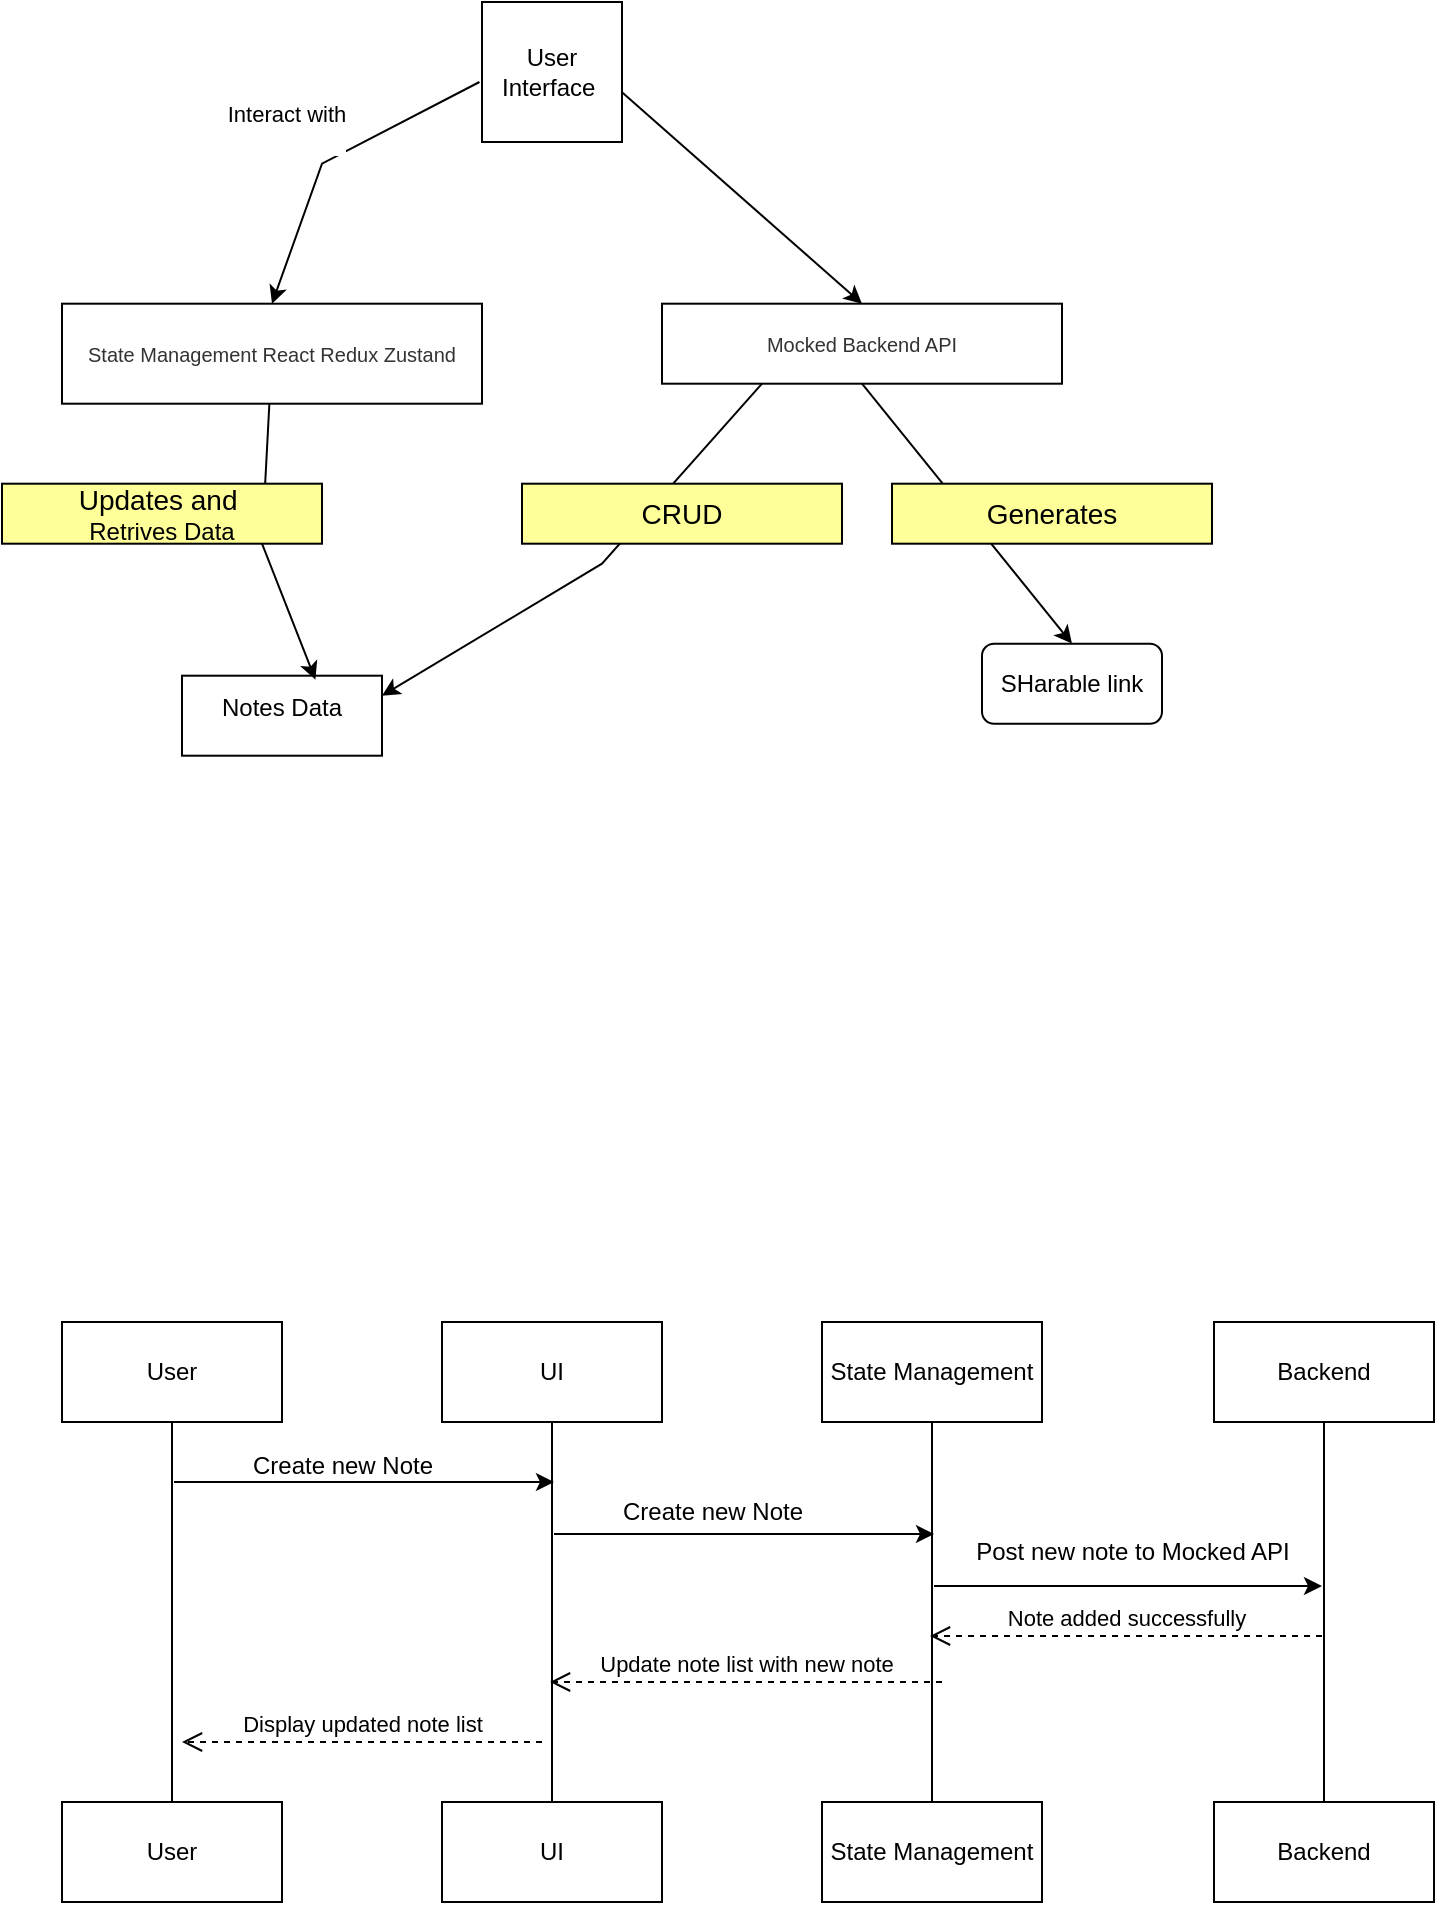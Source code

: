 <mxfile version="24.6.4" type="github">
  <diagram name="Page-1" id="jFwUz_cW1wkvrbOu4nMs">
    <mxGraphModel dx="3704" dy="1153" grid="1" gridSize="10" guides="1" tooltips="1" connect="1" arrows="1" fold="1" page="1" pageScale="1" pageWidth="850" pageHeight="1100" math="0" shadow="0">
      <root>
        <mxCell id="0" />
        <mxCell id="1" parent="0" />
        <mxCell id="k0v3itlqOyjzF6zA9ZU_-8" value="User Interface&amp;nbsp;" style="whiteSpace=wrap;html=1;aspect=fixed;" vertex="1" parent="1">
          <mxGeometry x="-1440" y="10" width="70" height="70" as="geometry" />
        </mxCell>
        <mxCell id="k0v3itlqOyjzF6zA9ZU_-10" value="" style="endArrow=classic;html=1;rounded=0;exitX=-0.018;exitY=0.845;exitDx=0;exitDy=0;exitPerimeter=0;entryX=0.5;entryY=0;entryDx=0;entryDy=0;" edge="1" parent="1" target="k0v3itlqOyjzF6zA9ZU_-15">
          <mxGeometry width="50" height="50" relative="1" as="geometry">
            <mxPoint x="-1441.26" y="50.0" as="sourcePoint" />
            <mxPoint x="-1644.8" y="79.89" as="targetPoint" />
            <Array as="points">
              <mxPoint x="-1520" y="90.85" />
            </Array>
          </mxGeometry>
        </mxCell>
        <mxCell id="k0v3itlqOyjzF6zA9ZU_-11" value="Interact with&lt;div&gt;&lt;br&gt;&lt;/div&gt;" style="edgeLabel;html=1;align=center;verticalAlign=middle;resizable=0;points=[];" vertex="1" connectable="0" parent="k0v3itlqOyjzF6zA9ZU_-10">
          <mxGeometry x="-0.12" relative="1" as="geometry">
            <mxPoint x="-34" y="-10" as="offset" />
          </mxGeometry>
        </mxCell>
        <mxCell id="k0v3itlqOyjzF6zA9ZU_-15" value="&lt;span style=&quot;color: rgb(51, 51, 51); font-family: Arial; font-size: 10px; text-wrap: nowrap; background-color: rgb(255, 255, 255);&quot;&gt;State Management React Redux Zustand&lt;/span&gt;" style="rounded=0;whiteSpace=wrap;html=1;" vertex="1" parent="1">
          <mxGeometry x="-1650" y="160.85" width="210" height="50" as="geometry" />
        </mxCell>
        <mxCell id="k0v3itlqOyjzF6zA9ZU_-16" value="&lt;font face=&quot;Arial&quot; color=&quot;#333333&quot;&gt;&lt;span style=&quot;font-size: 10px; text-wrap: nowrap; background-color: rgb(255, 255, 255);&quot;&gt;Mocked Backend API&lt;/span&gt;&lt;/font&gt;" style="rounded=0;whiteSpace=wrap;html=1;" vertex="1" parent="1">
          <mxGeometry x="-1350" y="160.85" width="200" height="40" as="geometry" />
        </mxCell>
        <mxCell id="k0v3itlqOyjzF6zA9ZU_-17" value="" style="endArrow=classic;html=1;rounded=0;entryX=0.5;entryY=0;entryDx=0;entryDy=0;exitX=1;exitY=0.918;exitDx=0;exitDy=0;exitPerimeter=0;" edge="1" parent="1" target="k0v3itlqOyjzF6zA9ZU_-16">
          <mxGeometry width="50" height="50" relative="1" as="geometry">
            <mxPoint x="-1370" y="55.11" as="sourcePoint" />
            <mxPoint x="-1220" y="-19.15" as="targetPoint" />
          </mxGeometry>
        </mxCell>
        <mxCell id="k0v3itlqOyjzF6zA9ZU_-18" value="Notes Data&lt;div&gt;&lt;br&gt;&lt;/div&gt;" style="rounded=0;whiteSpace=wrap;html=1;align=center;verticalAlign=bottom;" vertex="1" parent="1">
          <mxGeometry x="-1590" y="346.85" width="100" height="40" as="geometry" />
        </mxCell>
        <mxCell id="k0v3itlqOyjzF6zA9ZU_-19" value="" style="endArrow=classic;html=1;rounded=0;entryX=1;entryY=0.25;entryDx=0;entryDy=0;exitX=0.25;exitY=1;exitDx=0;exitDy=0;" edge="1" parent="1" source="k0v3itlqOyjzF6zA9ZU_-16" target="k0v3itlqOyjzF6zA9ZU_-18">
          <mxGeometry width="50" height="50" relative="1" as="geometry">
            <mxPoint x="-1380" y="250.85" as="sourcePoint" />
            <mxPoint x="-1275" y="339.85" as="targetPoint" />
            <Array as="points">
              <mxPoint x="-1380" y="290.85" />
            </Array>
          </mxGeometry>
        </mxCell>
        <mxCell id="k0v3itlqOyjzF6zA9ZU_-20" value="" style="endArrow=classic;html=1;rounded=0;entryX=0.667;entryY=0.05;entryDx=0;entryDy=0;entryPerimeter=0;" edge="1" parent="1" source="k0v3itlqOyjzF6zA9ZU_-15" target="k0v3itlqOyjzF6zA9ZU_-18">
          <mxGeometry width="50" height="50" relative="1" as="geometry">
            <mxPoint x="-1600" y="270.85" as="sourcePoint" />
            <mxPoint x="-1550" y="220.85" as="targetPoint" />
            <Array as="points">
              <mxPoint x="-1550" y="280.85" />
            </Array>
          </mxGeometry>
        </mxCell>
        <mxCell id="k0v3itlqOyjzF6zA9ZU_-22" value="&lt;div&gt;&lt;br&gt;&lt;/div&gt;" style="edgeLabel;html=1;align=center;verticalAlign=middle;resizable=0;points=[];" vertex="1" connectable="0" parent="1">
          <mxGeometry x="-1564.998" y="280.85" as="geometry">
            <mxPoint x="257" y="18" as="offset" />
          </mxGeometry>
        </mxCell>
        <mxCell id="k0v3itlqOyjzF6zA9ZU_-23" value="SHarable link" style="rounded=1;whiteSpace=wrap;html=1;" vertex="1" parent="1">
          <mxGeometry x="-1190" y="330.85" width="90" height="40" as="geometry" />
        </mxCell>
        <mxCell id="k0v3itlqOyjzF6zA9ZU_-30" value="" style="endArrow=classic;html=1;rounded=0;exitX=0.5;exitY=1;exitDx=0;exitDy=0;entryX=0.5;entryY=0;entryDx=0;entryDy=0;" edge="1" parent="1" source="k0v3itlqOyjzF6zA9ZU_-16" target="k0v3itlqOyjzF6zA9ZU_-23">
          <mxGeometry width="50" height="50" relative="1" as="geometry">
            <mxPoint x="-1230" y="270.85" as="sourcePoint" />
            <mxPoint x="-1220" y="315.85" as="targetPoint" />
          </mxGeometry>
        </mxCell>
        <mxCell id="k0v3itlqOyjzF6zA9ZU_-34" value="User" style="html=1;whiteSpace=wrap;" vertex="1" parent="1">
          <mxGeometry x="-1650" y="670" width="110" height="50" as="geometry" />
        </mxCell>
        <mxCell id="k0v3itlqOyjzF6zA9ZU_-38" value="User" style="html=1;whiteSpace=wrap;" vertex="1" parent="1">
          <mxGeometry x="-1650" y="910" width="110" height="50" as="geometry" />
        </mxCell>
        <mxCell id="k0v3itlqOyjzF6zA9ZU_-43" value="" style="endArrow=none;html=1;rounded=0;entryX=0.5;entryY=1;entryDx=0;entryDy=0;exitX=0.5;exitY=0;exitDx=0;exitDy=0;" edge="1" parent="1" source="k0v3itlqOyjzF6zA9ZU_-38" target="k0v3itlqOyjzF6zA9ZU_-34">
          <mxGeometry width="50" height="50" relative="1" as="geometry">
            <mxPoint x="-1630" y="860" as="sourcePoint" />
            <mxPoint x="-1580" y="810" as="targetPoint" />
          </mxGeometry>
        </mxCell>
        <mxCell id="k0v3itlqOyjzF6zA9ZU_-48" value="UI" style="html=1;whiteSpace=wrap;" vertex="1" parent="1">
          <mxGeometry x="-1460" y="670" width="110" height="50" as="geometry" />
        </mxCell>
        <mxCell id="k0v3itlqOyjzF6zA9ZU_-49" value="UI" style="html=1;whiteSpace=wrap;" vertex="1" parent="1">
          <mxGeometry x="-1460" y="910" width="110" height="50" as="geometry" />
        </mxCell>
        <mxCell id="k0v3itlqOyjzF6zA9ZU_-50" value="" style="endArrow=none;html=1;rounded=0;entryX=0.5;entryY=1;entryDx=0;entryDy=0;exitX=0.5;exitY=0;exitDx=0;exitDy=0;" edge="1" parent="1" source="k0v3itlqOyjzF6zA9ZU_-49" target="k0v3itlqOyjzF6zA9ZU_-48">
          <mxGeometry width="50" height="50" relative="1" as="geometry">
            <mxPoint x="-1440" y="860" as="sourcePoint" />
            <mxPoint x="-1390" y="810" as="targetPoint" />
          </mxGeometry>
        </mxCell>
        <mxCell id="k0v3itlqOyjzF6zA9ZU_-51" value="" style="endArrow=classic;html=1;rounded=0;" edge="1" parent="1">
          <mxGeometry width="50" height="50" relative="1" as="geometry">
            <mxPoint x="-1594" y="750" as="sourcePoint" />
            <mxPoint x="-1404" y="750" as="targetPoint" />
          </mxGeometry>
        </mxCell>
        <mxCell id="k0v3itlqOyjzF6zA9ZU_-52" value="Display updated note list" style="html=1;verticalAlign=bottom;endArrow=open;dashed=1;endSize=8;curved=0;rounded=0;" edge="1" parent="1">
          <mxGeometry relative="1" as="geometry">
            <mxPoint x="-1410" y="880" as="sourcePoint" />
            <mxPoint x="-1590" y="880" as="targetPoint" />
          </mxGeometry>
        </mxCell>
        <mxCell id="k0v3itlqOyjzF6zA9ZU_-53" value="State Management" style="html=1;whiteSpace=wrap;" vertex="1" parent="1">
          <mxGeometry x="-1270" y="670" width="110" height="50" as="geometry" />
        </mxCell>
        <mxCell id="k0v3itlqOyjzF6zA9ZU_-54" value="State Management" style="html=1;whiteSpace=wrap;" vertex="1" parent="1">
          <mxGeometry x="-1270" y="910" width="110" height="50" as="geometry" />
        </mxCell>
        <mxCell id="k0v3itlqOyjzF6zA9ZU_-55" value="" style="endArrow=none;html=1;rounded=0;entryX=0.5;entryY=1;entryDx=0;entryDy=0;exitX=0.5;exitY=0;exitDx=0;exitDy=0;" edge="1" parent="1" source="k0v3itlqOyjzF6zA9ZU_-54" target="k0v3itlqOyjzF6zA9ZU_-53">
          <mxGeometry width="50" height="50" relative="1" as="geometry">
            <mxPoint x="-1250" y="860" as="sourcePoint" />
            <mxPoint x="-1200" y="810" as="targetPoint" />
          </mxGeometry>
        </mxCell>
        <mxCell id="k0v3itlqOyjzF6zA9ZU_-58" value="" style="endArrow=classic;html=1;rounded=0;" edge="1" parent="1">
          <mxGeometry width="50" height="50" relative="1" as="geometry">
            <mxPoint x="-1404" y="776" as="sourcePoint" />
            <mxPoint x="-1214" y="776" as="targetPoint" />
          </mxGeometry>
        </mxCell>
        <mxCell id="k0v3itlqOyjzF6zA9ZU_-59" value="Update note list with new note" style="html=1;verticalAlign=bottom;endArrow=open;dashed=1;endSize=8;curved=0;rounded=0;" edge="1" parent="1">
          <mxGeometry relative="1" as="geometry">
            <mxPoint x="-1210" y="850" as="sourcePoint" />
            <mxPoint x="-1406" y="850" as="targetPoint" />
          </mxGeometry>
        </mxCell>
        <mxCell id="k0v3itlqOyjzF6zA9ZU_-61" value="Backend" style="html=1;whiteSpace=wrap;" vertex="1" parent="1">
          <mxGeometry x="-1074" y="670" width="110" height="50" as="geometry" />
        </mxCell>
        <mxCell id="k0v3itlqOyjzF6zA9ZU_-62" value="Backend" style="html=1;whiteSpace=wrap;" vertex="1" parent="1">
          <mxGeometry x="-1074" y="910" width="110" height="50" as="geometry" />
        </mxCell>
        <mxCell id="k0v3itlqOyjzF6zA9ZU_-63" value="" style="endArrow=none;html=1;rounded=0;entryX=0.5;entryY=1;entryDx=0;entryDy=0;exitX=0.5;exitY=0;exitDx=0;exitDy=0;" edge="1" parent="1" source="k0v3itlqOyjzF6zA9ZU_-62" target="k0v3itlqOyjzF6zA9ZU_-61">
          <mxGeometry width="50" height="50" relative="1" as="geometry">
            <mxPoint x="-1054" y="860" as="sourcePoint" />
            <mxPoint x="-1004" y="810" as="targetPoint" />
          </mxGeometry>
        </mxCell>
        <mxCell id="k0v3itlqOyjzF6zA9ZU_-64" value="" style="endArrow=classic;html=1;rounded=0;" edge="1" parent="1">
          <mxGeometry width="50" height="50" relative="1" as="geometry">
            <mxPoint x="-1214" y="802" as="sourcePoint" />
            <mxPoint x="-1020" y="802" as="targetPoint" />
          </mxGeometry>
        </mxCell>
        <mxCell id="k0v3itlqOyjzF6zA9ZU_-65" value="Note added successfully" style="html=1;verticalAlign=bottom;endArrow=open;dashed=1;endSize=8;curved=0;rounded=0;" edge="1" parent="1">
          <mxGeometry relative="1" as="geometry">
            <mxPoint x="-1020" y="827" as="sourcePoint" />
            <mxPoint x="-1216" y="827" as="targetPoint" />
          </mxGeometry>
        </mxCell>
        <mxCell id="k0v3itlqOyjzF6zA9ZU_-67" value="Create new Note" style="text;html=1;align=center;verticalAlign=middle;resizable=0;points=[];autosize=1;strokeColor=none;fillColor=none;" vertex="1" parent="1">
          <mxGeometry x="-1565" y="727" width="110" height="30" as="geometry" />
        </mxCell>
        <mxCell id="k0v3itlqOyjzF6zA9ZU_-68" value="Create new Note" style="text;html=1;align=center;verticalAlign=middle;resizable=0;points=[];autosize=1;strokeColor=none;fillColor=none;" vertex="1" parent="1">
          <mxGeometry x="-1380" y="750" width="110" height="30" as="geometry" />
        </mxCell>
        <mxCell id="k0v3itlqOyjzF6zA9ZU_-70" value="Post new note to Mocked API" style="text;html=1;align=center;verticalAlign=middle;resizable=0;points=[];autosize=1;strokeColor=none;fillColor=none;" vertex="1" parent="1">
          <mxGeometry x="-1205" y="770" width="180" height="30" as="geometry" />
        </mxCell>
        <mxCell id="k0v3itlqOyjzF6zA9ZU_-72" value="&lt;font style=&quot;text-wrap: nowrap; font-size: 14px;&quot;&gt;Updates and&amp;nbsp;&lt;/font&gt;&lt;div style=&quot;text-wrap: nowrap;&quot;&gt;&lt;font style=&quot;font-size: 12px;&quot;&gt;Retrives Data&lt;/font&gt;&lt;/div&gt;" style="rounded=0;whiteSpace=wrap;html=1;fillColor=#FFFF99;" vertex="1" parent="1">
          <mxGeometry x="-1680" y="250.85" width="160" height="30" as="geometry" />
        </mxCell>
        <mxCell id="k0v3itlqOyjzF6zA9ZU_-73" value="&lt;span style=&quot;font-size: 14px; text-wrap: nowrap;&quot;&gt;CRUD&lt;/span&gt;" style="rounded=0;whiteSpace=wrap;html=1;fillColor=#FFFF99;" vertex="1" parent="1">
          <mxGeometry x="-1420" y="250.85" width="160" height="30" as="geometry" />
        </mxCell>
        <mxCell id="k0v3itlqOyjzF6zA9ZU_-74" value="&lt;span style=&quot;font-size: 14px; text-wrap: nowrap;&quot;&gt;Generates&lt;/span&gt;" style="rounded=0;whiteSpace=wrap;html=1;fillColor=#FFFF99;" vertex="1" parent="1">
          <mxGeometry x="-1235" y="250.85" width="160" height="30" as="geometry" />
        </mxCell>
      </root>
    </mxGraphModel>
  </diagram>
</mxfile>

